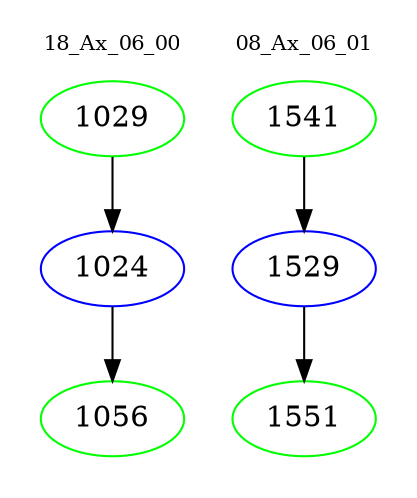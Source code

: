 digraph{
subgraph cluster_0 {
color = white
label = "18_Ax_06_00";
fontsize=10;
T0_1029 [label="1029", color="green"]
T0_1029 -> T0_1024 [color="black"]
T0_1024 [label="1024", color="blue"]
T0_1024 -> T0_1056 [color="black"]
T0_1056 [label="1056", color="green"]
}
subgraph cluster_1 {
color = white
label = "08_Ax_06_01";
fontsize=10;
T1_1541 [label="1541", color="green"]
T1_1541 -> T1_1529 [color="black"]
T1_1529 [label="1529", color="blue"]
T1_1529 -> T1_1551 [color="black"]
T1_1551 [label="1551", color="green"]
}
}
